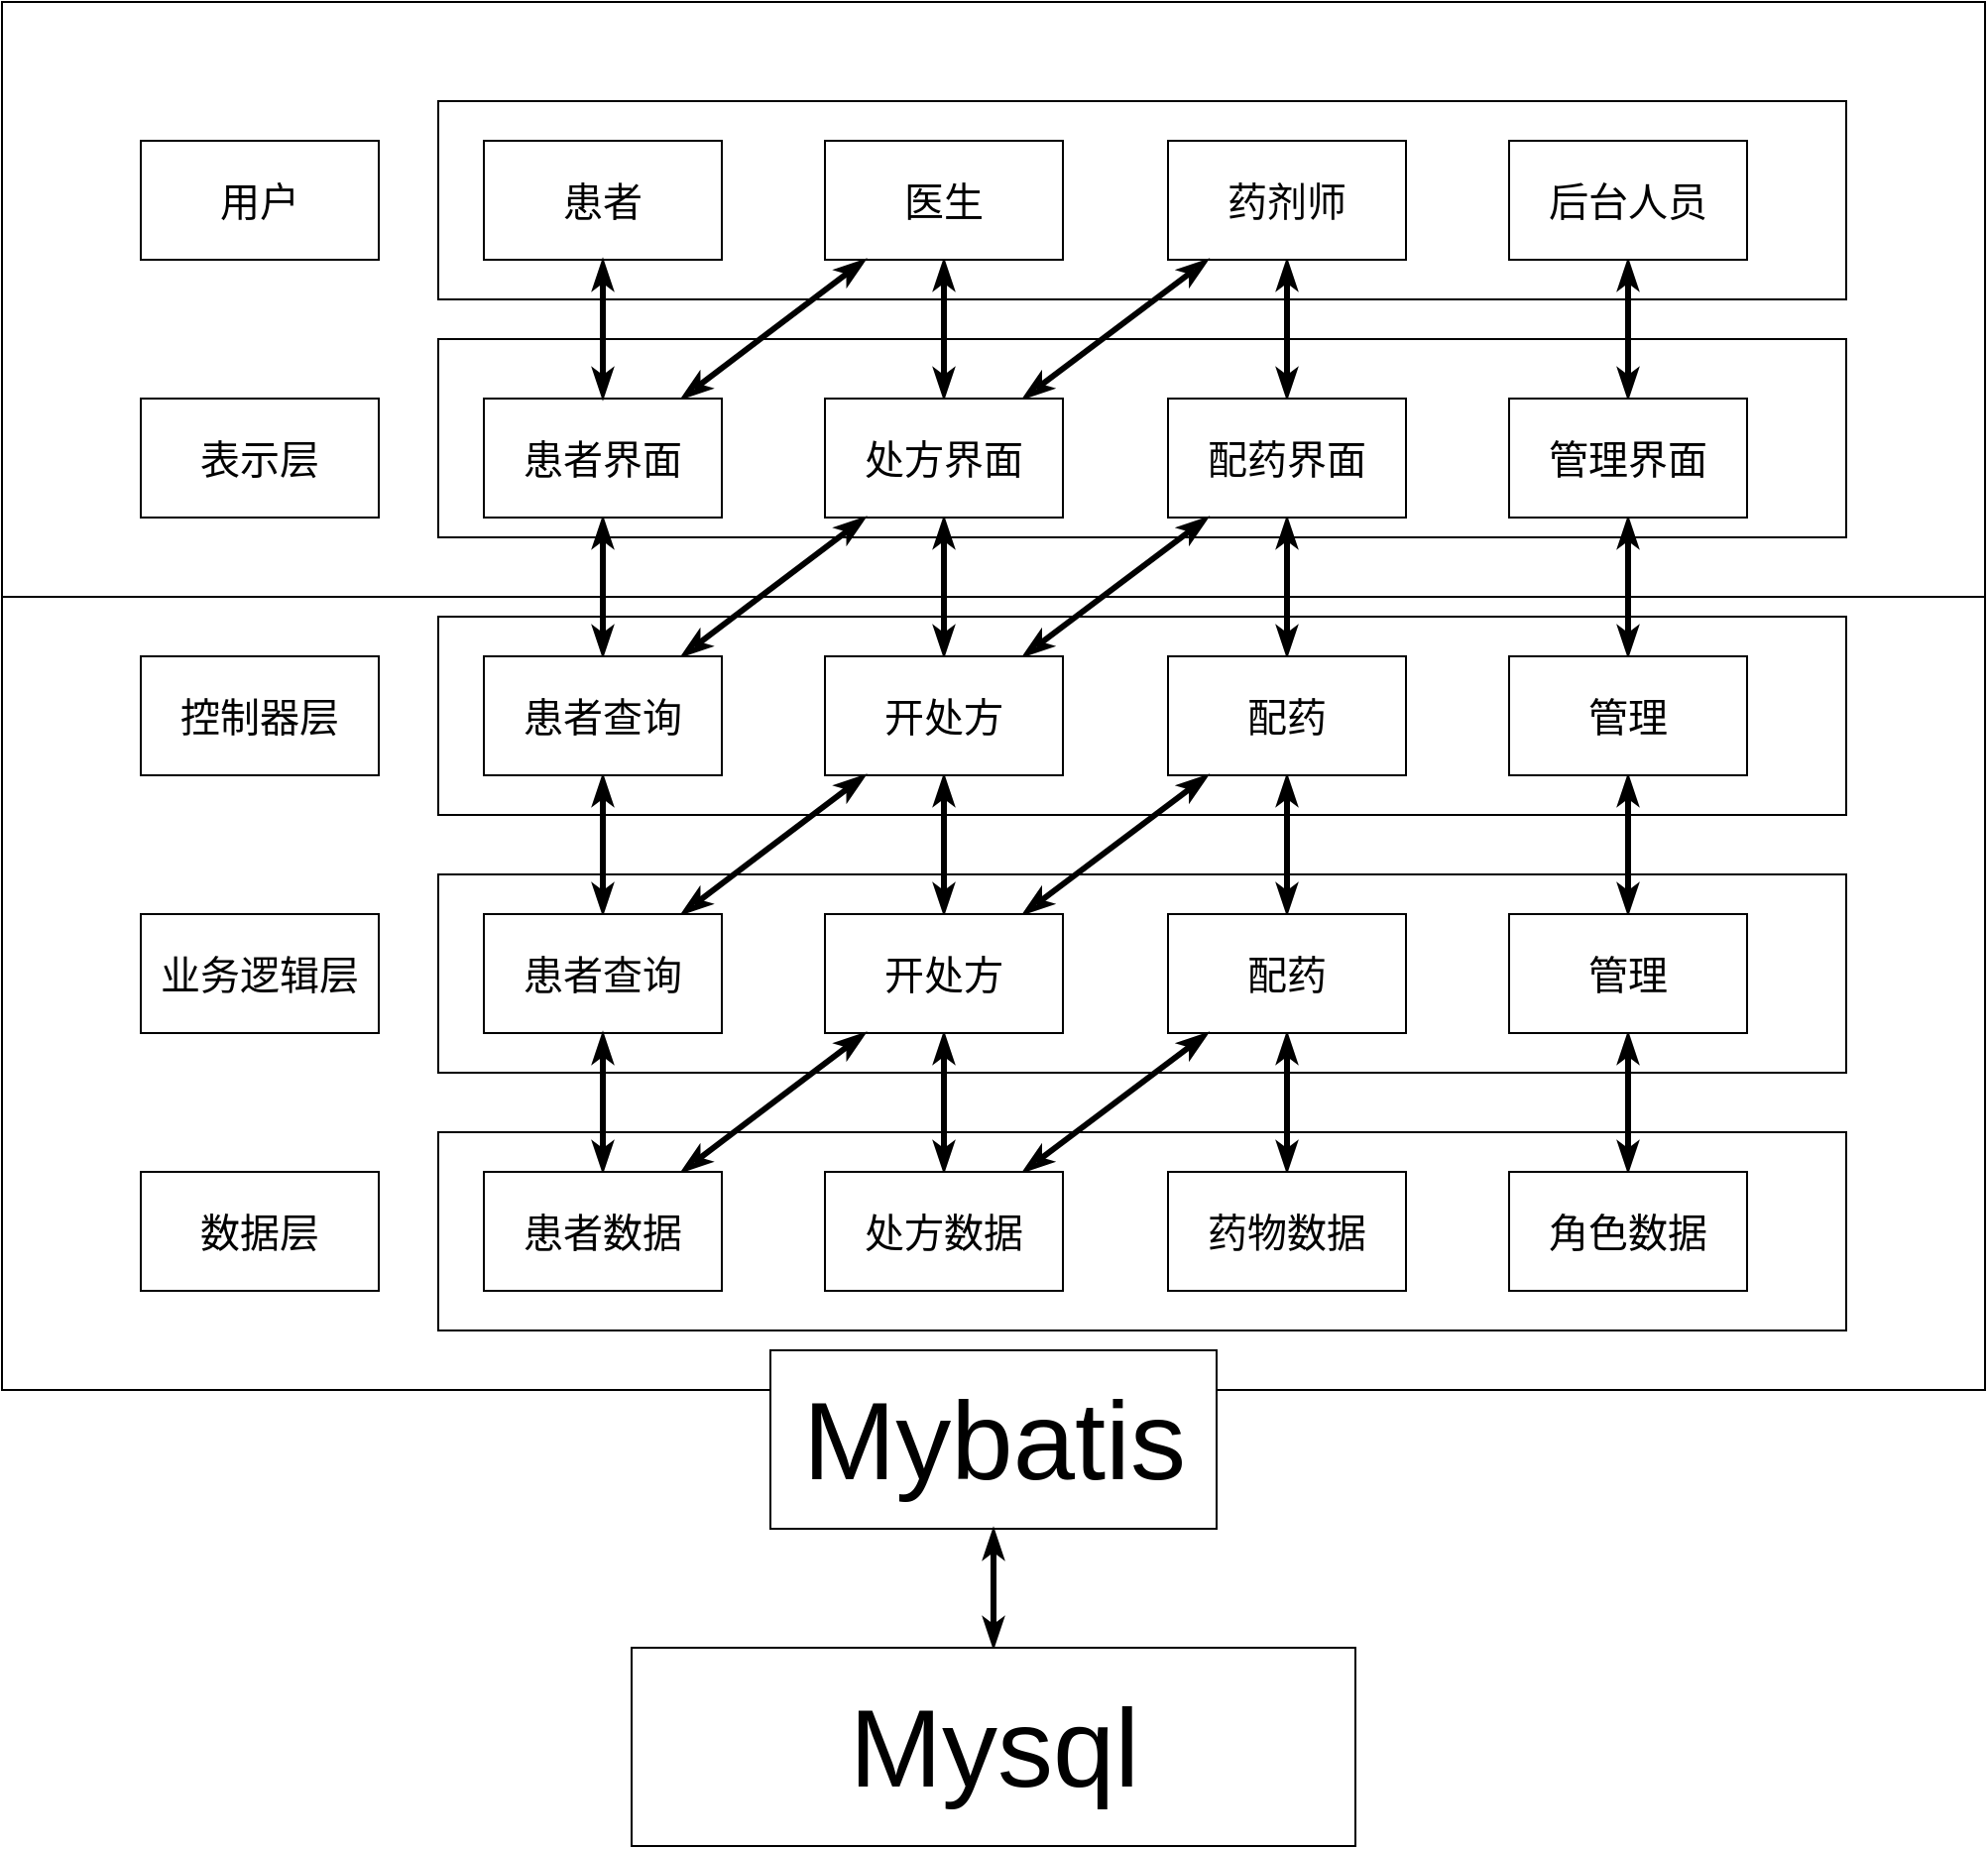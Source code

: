 <mxfile version="17.5.0" type="github">
  <diagram id="cBzeF5r7LjMb-VeZwdd6" name="第 1 页">
    <mxGraphModel dx="1980" dy="1078" grid="1" gridSize="10" guides="1" tooltips="1" connect="1" arrows="1" fold="1" page="1" pageScale="1" pageWidth="827" pageHeight="1169" math="0" shadow="0">
      <root>
        <mxCell id="0" />
        <mxCell id="1" parent="0" />
        <mxCell id="qnmHmgNk629mdP60JGwh-49" value="" style="group" parent="1" vertex="1" connectable="0">
          <mxGeometry x="20" y="90" width="1000" height="770" as="geometry" />
        </mxCell>
        <mxCell id="qnmHmgNk629mdP60JGwh-41" value="" style="rounded=0;whiteSpace=wrap;html=1;fontSize=20;" parent="qnmHmgNk629mdP60JGwh-49" vertex="1">
          <mxGeometry y="300" width="1000" height="400" as="geometry" />
        </mxCell>
        <mxCell id="qnmHmgNk629mdP60JGwh-40" value="" style="rounded=0;whiteSpace=wrap;html=1;fontSize=20;" parent="qnmHmgNk629mdP60JGwh-49" vertex="1">
          <mxGeometry width="1000" height="300" as="geometry" />
        </mxCell>
        <mxCell id="qnmHmgNk629mdP60JGwh-42" value="" style="rounded=0;whiteSpace=wrap;html=1;fontSize=20;" parent="qnmHmgNk629mdP60JGwh-49" vertex="1">
          <mxGeometry x="220" y="50" width="710" height="100" as="geometry" />
        </mxCell>
        <mxCell id="qnmHmgNk629mdP60JGwh-43" value="" style="rounded=0;whiteSpace=wrap;html=1;fontSize=20;" parent="qnmHmgNk629mdP60JGwh-49" vertex="1">
          <mxGeometry x="220" y="170" width="710" height="100" as="geometry" />
        </mxCell>
        <mxCell id="qnmHmgNk629mdP60JGwh-44" value="" style="rounded=0;whiteSpace=wrap;html=1;fontSize=20;" parent="qnmHmgNk629mdP60JGwh-49" vertex="1">
          <mxGeometry x="220" y="310" width="710" height="100" as="geometry" />
        </mxCell>
        <mxCell id="qnmHmgNk629mdP60JGwh-45" value="" style="rounded=0;whiteSpace=wrap;html=1;fontSize=20;" parent="qnmHmgNk629mdP60JGwh-49" vertex="1">
          <mxGeometry x="220" y="440" width="710" height="100" as="geometry" />
        </mxCell>
        <mxCell id="qnmHmgNk629mdP60JGwh-46" value="" style="rounded=0;whiteSpace=wrap;html=1;fontSize=20;" parent="qnmHmgNk629mdP60JGwh-49" vertex="1">
          <mxGeometry x="220" y="570" width="710" height="100" as="geometry" />
        </mxCell>
        <mxCell id="qnmHmgNk629mdP60JGwh-4" value="&lt;font style=&quot;font-size: 20px&quot;&gt;用户&lt;/font&gt;" style="rounded=0;whiteSpace=wrap;html=1;flipH=1;" parent="qnmHmgNk629mdP60JGwh-49" vertex="1">
          <mxGeometry x="70" y="70" width="120" height="60" as="geometry" />
        </mxCell>
        <mxCell id="qnmHmgNk629mdP60JGwh-5" value="&lt;span style=&quot;font-size: 20px&quot;&gt;患者&lt;/span&gt;" style="rounded=0;whiteSpace=wrap;html=1;flipH=1;" parent="qnmHmgNk629mdP60JGwh-49" vertex="1">
          <mxGeometry x="243" y="70" width="120" height="60" as="geometry" />
        </mxCell>
        <mxCell id="qnmHmgNk629mdP60JGwh-50" value="" style="edgeStyle=orthogonalEdgeStyle;rounded=0;orthogonalLoop=1;jettySize=auto;html=1;fontSize=20;startArrow=classicThin;startFill=0;endArrow=classicThin;endFill=0;strokeWidth=3;" parent="qnmHmgNk629mdP60JGwh-49" source="qnmHmgNk629mdP60JGwh-6" target="qnmHmgNk629mdP60JGwh-15" edge="1">
          <mxGeometry relative="1" as="geometry" />
        </mxCell>
        <mxCell id="qnmHmgNk629mdP60JGwh-6" value="&lt;span style=&quot;font-size: 20px&quot;&gt;医生&lt;/span&gt;" style="rounded=0;whiteSpace=wrap;html=1;flipH=1;" parent="qnmHmgNk629mdP60JGwh-49" vertex="1">
          <mxGeometry x="415" y="70" width="120" height="60" as="geometry" />
        </mxCell>
        <mxCell id="qnmHmgNk629mdP60JGwh-51" value="" style="edgeStyle=orthogonalEdgeStyle;rounded=0;orthogonalLoop=1;jettySize=auto;html=1;fontSize=20;startArrow=classicThin;startFill=0;endArrow=classicThin;endFill=0;strokeWidth=3;" parent="qnmHmgNk629mdP60JGwh-49" source="qnmHmgNk629mdP60JGwh-7" target="qnmHmgNk629mdP60JGwh-14" edge="1">
          <mxGeometry relative="1" as="geometry" />
        </mxCell>
        <mxCell id="qnmHmgNk629mdP60JGwh-7" value="&lt;span style=&quot;font-size: 20px&quot;&gt;药剂师&lt;/span&gt;" style="rounded=0;whiteSpace=wrap;html=1;flipH=1;" parent="qnmHmgNk629mdP60JGwh-49" vertex="1">
          <mxGeometry x="588" y="70" width="120" height="60" as="geometry" />
        </mxCell>
        <mxCell id="qnmHmgNk629mdP60JGwh-52" value="" style="edgeStyle=orthogonalEdgeStyle;rounded=0;orthogonalLoop=1;jettySize=auto;html=1;fontSize=20;startArrow=classicThin;startFill=0;endArrow=classicThin;endFill=0;strokeWidth=3;" parent="qnmHmgNk629mdP60JGwh-49" source="qnmHmgNk629mdP60JGwh-8" target="qnmHmgNk629mdP60JGwh-10" edge="1">
          <mxGeometry relative="1" as="geometry" />
        </mxCell>
        <mxCell id="qnmHmgNk629mdP60JGwh-8" value="&lt;span style=&quot;font-size: 20px&quot;&gt;后台人员&lt;/span&gt;" style="rounded=0;whiteSpace=wrap;html=1;flipH=1;" parent="qnmHmgNk629mdP60JGwh-49" vertex="1">
          <mxGeometry x="760" y="70" width="120" height="60" as="geometry" />
        </mxCell>
        <mxCell id="qnmHmgNk629mdP60JGwh-9" value="&lt;font style=&quot;font-size: 20px&quot;&gt;表示层&lt;br&gt;&lt;/font&gt;" style="rounded=0;whiteSpace=wrap;html=1;flipH=1;" parent="qnmHmgNk629mdP60JGwh-49" vertex="1">
          <mxGeometry x="70" y="200" width="120" height="60" as="geometry" />
        </mxCell>
        <mxCell id="qnmHmgNk629mdP60JGwh-56" value="" style="edgeStyle=orthogonalEdgeStyle;rounded=0;orthogonalLoop=1;jettySize=auto;html=1;fontSize=20;startArrow=classicThin;startFill=0;endArrow=classicThin;endFill=0;strokeWidth=3;" parent="qnmHmgNk629mdP60JGwh-49" source="qnmHmgNk629mdP60JGwh-10" target="qnmHmgNk629mdP60JGwh-22" edge="1">
          <mxGeometry relative="1" as="geometry" />
        </mxCell>
        <mxCell id="qnmHmgNk629mdP60JGwh-10" value="&lt;font style=&quot;font-size: 20px&quot;&gt;管理界面&lt;/font&gt;" style="rounded=0;whiteSpace=wrap;html=1;flipH=1;" parent="qnmHmgNk629mdP60JGwh-49" vertex="1">
          <mxGeometry x="760" y="200" width="120" height="60" as="geometry" />
        </mxCell>
        <mxCell id="qnmHmgNk629mdP60JGwh-53" value="" style="edgeStyle=orthogonalEdgeStyle;rounded=0;orthogonalLoop=1;jettySize=auto;html=1;fontSize=20;startArrow=classicThin;startFill=0;endArrow=classicThin;endFill=0;strokeWidth=3;" parent="qnmHmgNk629mdP60JGwh-49" source="qnmHmgNk629mdP60JGwh-12" target="qnmHmgNk629mdP60JGwh-19" edge="1">
          <mxGeometry relative="1" as="geometry" />
        </mxCell>
        <mxCell id="qnmHmgNk629mdP60JGwh-67" style="edgeStyle=none;rounded=0;orthogonalLoop=1;jettySize=auto;html=1;fontSize=20;startArrow=classicThin;startFill=0;endArrow=classicThin;endFill=0;strokeWidth=3;" parent="qnmHmgNk629mdP60JGwh-49" source="qnmHmgNk629mdP60JGwh-12" target="qnmHmgNk629mdP60JGwh-6" edge="1">
          <mxGeometry relative="1" as="geometry" />
        </mxCell>
        <mxCell id="qnmHmgNk629mdP60JGwh-12" value="&lt;font style=&quot;font-size: 20px&quot;&gt;患者界面&lt;br&gt;&lt;/font&gt;" style="rounded=0;whiteSpace=wrap;html=1;flipH=1;" parent="qnmHmgNk629mdP60JGwh-49" vertex="1">
          <mxGeometry x="243" y="200" width="120" height="60" as="geometry" />
        </mxCell>
        <mxCell id="qnmHmgNk629mdP60JGwh-48" style="edgeStyle=orthogonalEdgeStyle;rounded=0;orthogonalLoop=1;jettySize=auto;html=1;entryX=0.5;entryY=0;entryDx=0;entryDy=0;fontSize=20;endArrow=classicThin;endFill=0;strokeWidth=3;startArrow=classicThin;startFill=0;" parent="qnmHmgNk629mdP60JGwh-49" source="qnmHmgNk629mdP60JGwh-5" target="qnmHmgNk629mdP60JGwh-12" edge="1">
          <mxGeometry relative="1" as="geometry" />
        </mxCell>
        <mxCell id="qnmHmgNk629mdP60JGwh-55" value="" style="edgeStyle=orthogonalEdgeStyle;rounded=0;orthogonalLoop=1;jettySize=auto;html=1;fontSize=20;startArrow=classicThin;startFill=0;endArrow=classicThin;endFill=0;strokeWidth=3;" parent="qnmHmgNk629mdP60JGwh-49" source="qnmHmgNk629mdP60JGwh-14" target="qnmHmgNk629mdP60JGwh-21" edge="1">
          <mxGeometry relative="1" as="geometry" />
        </mxCell>
        <mxCell id="qnmHmgNk629mdP60JGwh-14" value="&lt;font style=&quot;font-size: 20px&quot;&gt;配药界面&lt;br&gt;&lt;/font&gt;" style="rounded=0;whiteSpace=wrap;html=1;flipH=1;" parent="qnmHmgNk629mdP60JGwh-49" vertex="1">
          <mxGeometry x="588" y="200" width="120" height="60" as="geometry" />
        </mxCell>
        <mxCell id="qnmHmgNk629mdP60JGwh-54" value="" style="edgeStyle=orthogonalEdgeStyle;rounded=0;orthogonalLoop=1;jettySize=auto;html=1;fontSize=20;startArrow=classicThin;startFill=0;endArrow=classicThin;endFill=0;strokeWidth=3;" parent="qnmHmgNk629mdP60JGwh-49" source="qnmHmgNk629mdP60JGwh-15" target="qnmHmgNk629mdP60JGwh-20" edge="1">
          <mxGeometry relative="1" as="geometry" />
        </mxCell>
        <mxCell id="qnmHmgNk629mdP60JGwh-68" style="edgeStyle=none;rounded=0;orthogonalLoop=1;jettySize=auto;html=1;fontSize=20;startArrow=classicThin;startFill=0;endArrow=classicThin;endFill=0;strokeWidth=3;" parent="qnmHmgNk629mdP60JGwh-49" source="qnmHmgNk629mdP60JGwh-15" target="qnmHmgNk629mdP60JGwh-7" edge="1">
          <mxGeometry relative="1" as="geometry" />
        </mxCell>
        <mxCell id="qnmHmgNk629mdP60JGwh-15" value="&lt;font style=&quot;font-size: 20px&quot;&gt;处方界面&lt;br&gt;&lt;/font&gt;" style="rounded=0;whiteSpace=wrap;html=1;flipH=1;" parent="qnmHmgNk629mdP60JGwh-49" vertex="1">
          <mxGeometry x="415" y="200" width="120" height="60" as="geometry" />
        </mxCell>
        <mxCell id="qnmHmgNk629mdP60JGwh-16" value="&lt;font style=&quot;font-size: 20px&quot;&gt;控制器层&lt;br&gt;&lt;/font&gt;" style="rounded=0;whiteSpace=wrap;html=1;flipH=1;" parent="qnmHmgNk629mdP60JGwh-49" vertex="1">
          <mxGeometry x="70" y="330" width="120" height="60" as="geometry" />
        </mxCell>
        <mxCell id="qnmHmgNk629mdP60JGwh-57" value="" style="edgeStyle=orthogonalEdgeStyle;rounded=0;orthogonalLoop=1;jettySize=auto;html=1;fontSize=20;startArrow=classicThin;startFill=0;endArrow=classicThin;endFill=0;strokeWidth=3;" parent="qnmHmgNk629mdP60JGwh-49" source="qnmHmgNk629mdP60JGwh-19" target="qnmHmgNk629mdP60JGwh-24" edge="1">
          <mxGeometry relative="1" as="geometry" />
        </mxCell>
        <mxCell id="qnmHmgNk629mdP60JGwh-70" style="edgeStyle=none;rounded=0;orthogonalLoop=1;jettySize=auto;html=1;fontSize=20;startArrow=classicThin;startFill=0;endArrow=classicThin;endFill=0;strokeWidth=3;" parent="qnmHmgNk629mdP60JGwh-49" source="qnmHmgNk629mdP60JGwh-19" target="qnmHmgNk629mdP60JGwh-15" edge="1">
          <mxGeometry relative="1" as="geometry" />
        </mxCell>
        <mxCell id="qnmHmgNk629mdP60JGwh-19" value="&lt;font style=&quot;font-size: 20px&quot;&gt;患者查询&lt;br&gt;&lt;/font&gt;" style="rounded=0;whiteSpace=wrap;html=1;flipH=1;" parent="qnmHmgNk629mdP60JGwh-49" vertex="1">
          <mxGeometry x="243" y="330" width="120" height="60" as="geometry" />
        </mxCell>
        <mxCell id="qnmHmgNk629mdP60JGwh-58" value="" style="edgeStyle=orthogonalEdgeStyle;rounded=0;orthogonalLoop=1;jettySize=auto;html=1;fontSize=20;startArrow=classicThin;startFill=0;endArrow=classicThin;endFill=0;strokeWidth=3;" parent="qnmHmgNk629mdP60JGwh-49" source="qnmHmgNk629mdP60JGwh-20" target="qnmHmgNk629mdP60JGwh-25" edge="1">
          <mxGeometry relative="1" as="geometry" />
        </mxCell>
        <mxCell id="qnmHmgNk629mdP60JGwh-69" style="edgeStyle=none;rounded=0;orthogonalLoop=1;jettySize=auto;html=1;fontSize=20;startArrow=classicThin;startFill=0;endArrow=classicThin;endFill=0;strokeWidth=3;" parent="qnmHmgNk629mdP60JGwh-49" source="qnmHmgNk629mdP60JGwh-20" target="qnmHmgNk629mdP60JGwh-14" edge="1">
          <mxGeometry relative="1" as="geometry" />
        </mxCell>
        <mxCell id="qnmHmgNk629mdP60JGwh-20" value="&lt;font style=&quot;font-size: 20px&quot;&gt;开处方&lt;br&gt;&lt;/font&gt;" style="rounded=0;whiteSpace=wrap;html=1;flipH=1;" parent="qnmHmgNk629mdP60JGwh-49" vertex="1">
          <mxGeometry x="415" y="330" width="120" height="60" as="geometry" />
        </mxCell>
        <mxCell id="qnmHmgNk629mdP60JGwh-59" value="" style="edgeStyle=orthogonalEdgeStyle;rounded=0;orthogonalLoop=1;jettySize=auto;html=1;fontSize=20;startArrow=classicThin;startFill=0;endArrow=classicThin;endFill=0;strokeWidth=3;" parent="qnmHmgNk629mdP60JGwh-49" source="qnmHmgNk629mdP60JGwh-21" target="qnmHmgNk629mdP60JGwh-26" edge="1">
          <mxGeometry relative="1" as="geometry" />
        </mxCell>
        <mxCell id="qnmHmgNk629mdP60JGwh-21" value="&lt;font style=&quot;font-size: 20px&quot;&gt;配药&lt;br&gt;&lt;/font&gt;" style="rounded=0;whiteSpace=wrap;html=1;flipH=1;" parent="qnmHmgNk629mdP60JGwh-49" vertex="1">
          <mxGeometry x="588" y="330" width="120" height="60" as="geometry" />
        </mxCell>
        <mxCell id="qnmHmgNk629mdP60JGwh-60" value="" style="edgeStyle=orthogonalEdgeStyle;rounded=0;orthogonalLoop=1;jettySize=auto;html=1;fontSize=20;startArrow=classicThin;startFill=0;endArrow=classicThin;endFill=0;strokeWidth=3;" parent="qnmHmgNk629mdP60JGwh-49" source="qnmHmgNk629mdP60JGwh-22" target="qnmHmgNk629mdP60JGwh-27" edge="1">
          <mxGeometry relative="1" as="geometry" />
        </mxCell>
        <mxCell id="qnmHmgNk629mdP60JGwh-22" value="&lt;font style=&quot;font-size: 20px&quot;&gt;管理&lt;br&gt;&lt;/font&gt;" style="rounded=0;whiteSpace=wrap;html=1;flipH=1;" parent="qnmHmgNk629mdP60JGwh-49" vertex="1">
          <mxGeometry x="760" y="330" width="120" height="60" as="geometry" />
        </mxCell>
        <mxCell id="qnmHmgNk629mdP60JGwh-23" value="&lt;font style=&quot;font-size: 20px&quot;&gt;业务逻辑层&lt;br&gt;&lt;/font&gt;" style="rounded=0;whiteSpace=wrap;html=1;flipH=1;" parent="qnmHmgNk629mdP60JGwh-49" vertex="1">
          <mxGeometry x="70" y="460" width="120" height="60" as="geometry" />
        </mxCell>
        <mxCell id="qnmHmgNk629mdP60JGwh-71" style="edgeStyle=none;rounded=0;orthogonalLoop=1;jettySize=auto;html=1;fontSize=20;startArrow=classicThin;startFill=0;endArrow=classicThin;endFill=0;strokeWidth=3;" parent="qnmHmgNk629mdP60JGwh-49" source="qnmHmgNk629mdP60JGwh-24" target="qnmHmgNk629mdP60JGwh-20" edge="1">
          <mxGeometry relative="1" as="geometry" />
        </mxCell>
        <mxCell id="qnmHmgNk629mdP60JGwh-24" value="&lt;font style=&quot;font-size: 20px&quot;&gt;患者查询&lt;br&gt;&lt;/font&gt;" style="rounded=0;whiteSpace=wrap;html=1;flipH=1;" parent="qnmHmgNk629mdP60JGwh-49" vertex="1">
          <mxGeometry x="243" y="460" width="120" height="60" as="geometry" />
        </mxCell>
        <mxCell id="qnmHmgNk629mdP60JGwh-62" value="" style="edgeStyle=orthogonalEdgeStyle;rounded=0;orthogonalLoop=1;jettySize=auto;html=1;fontSize=20;startArrow=classicThin;startFill=0;endArrow=classicThin;endFill=0;strokeWidth=3;" parent="qnmHmgNk629mdP60JGwh-49" source="qnmHmgNk629mdP60JGwh-25" target="qnmHmgNk629mdP60JGwh-32" edge="1">
          <mxGeometry relative="1" as="geometry" />
        </mxCell>
        <mxCell id="qnmHmgNk629mdP60JGwh-73" style="edgeStyle=none;rounded=0;orthogonalLoop=1;jettySize=auto;html=1;fontSize=20;startArrow=classicThin;startFill=0;endArrow=classicThin;endFill=0;strokeWidth=3;" parent="qnmHmgNk629mdP60JGwh-49" source="qnmHmgNk629mdP60JGwh-25" target="qnmHmgNk629mdP60JGwh-21" edge="1">
          <mxGeometry relative="1" as="geometry" />
        </mxCell>
        <mxCell id="qnmHmgNk629mdP60JGwh-25" value="&lt;font style=&quot;font-size: 20px&quot;&gt;开处方&lt;br&gt;&lt;/font&gt;" style="rounded=0;whiteSpace=wrap;html=1;flipH=1;" parent="qnmHmgNk629mdP60JGwh-49" vertex="1">
          <mxGeometry x="415" y="460" width="120" height="60" as="geometry" />
        </mxCell>
        <mxCell id="qnmHmgNk629mdP60JGwh-63" value="" style="edgeStyle=orthogonalEdgeStyle;rounded=0;orthogonalLoop=1;jettySize=auto;html=1;fontSize=20;startArrow=classicThin;startFill=0;endArrow=classicThin;endFill=0;strokeWidth=3;" parent="qnmHmgNk629mdP60JGwh-49" source="qnmHmgNk629mdP60JGwh-26" target="qnmHmgNk629mdP60JGwh-33" edge="1">
          <mxGeometry relative="1" as="geometry" />
        </mxCell>
        <mxCell id="qnmHmgNk629mdP60JGwh-26" value="&lt;font style=&quot;font-size: 20px&quot;&gt;配药&lt;br&gt;&lt;/font&gt;" style="rounded=0;whiteSpace=wrap;html=1;flipH=1;" parent="qnmHmgNk629mdP60JGwh-49" vertex="1">
          <mxGeometry x="588" y="460" width="120" height="60" as="geometry" />
        </mxCell>
        <mxCell id="qnmHmgNk629mdP60JGwh-64" value="" style="edgeStyle=orthogonalEdgeStyle;rounded=0;orthogonalLoop=1;jettySize=auto;html=1;fontSize=20;startArrow=classicThin;startFill=0;endArrow=classicThin;endFill=0;strokeWidth=3;" parent="qnmHmgNk629mdP60JGwh-49" source="qnmHmgNk629mdP60JGwh-27" target="qnmHmgNk629mdP60JGwh-34" edge="1">
          <mxGeometry relative="1" as="geometry" />
        </mxCell>
        <mxCell id="qnmHmgNk629mdP60JGwh-27" value="&lt;font style=&quot;font-size: 20px&quot;&gt;管理&lt;br&gt;&lt;/font&gt;" style="rounded=0;whiteSpace=wrap;html=1;flipH=1;" parent="qnmHmgNk629mdP60JGwh-49" vertex="1">
          <mxGeometry x="760" y="460" width="120" height="60" as="geometry" />
        </mxCell>
        <mxCell id="qnmHmgNk629mdP60JGwh-30" value="&lt;font style=&quot;font-size: 20px&quot;&gt;数据层&lt;br&gt;&lt;/font&gt;" style="rounded=0;whiteSpace=wrap;html=1;" parent="qnmHmgNk629mdP60JGwh-49" vertex="1">
          <mxGeometry x="70" y="590" width="120" height="60" as="geometry" />
        </mxCell>
        <mxCell id="qnmHmgNk629mdP60JGwh-61" value="" style="edgeStyle=orthogonalEdgeStyle;rounded=0;orthogonalLoop=1;jettySize=auto;html=1;fontSize=20;startArrow=classicThin;startFill=0;endArrow=classicThin;endFill=0;strokeWidth=3;" parent="qnmHmgNk629mdP60JGwh-49" source="qnmHmgNk629mdP60JGwh-31" target="qnmHmgNk629mdP60JGwh-24" edge="1">
          <mxGeometry relative="1" as="geometry" />
        </mxCell>
        <mxCell id="qnmHmgNk629mdP60JGwh-74" style="edgeStyle=none;rounded=0;orthogonalLoop=1;jettySize=auto;html=1;fontSize=20;startArrow=classicThin;startFill=0;endArrow=classicThin;endFill=0;strokeWidth=3;" parent="qnmHmgNk629mdP60JGwh-49" source="qnmHmgNk629mdP60JGwh-31" target="qnmHmgNk629mdP60JGwh-25" edge="1">
          <mxGeometry relative="1" as="geometry" />
        </mxCell>
        <mxCell id="qnmHmgNk629mdP60JGwh-31" value="&lt;font style=&quot;font-size: 20px&quot;&gt;患者数据&lt;br&gt;&lt;/font&gt;" style="rounded=0;whiteSpace=wrap;html=1;" parent="qnmHmgNk629mdP60JGwh-49" vertex="1">
          <mxGeometry x="243" y="590" width="120" height="60" as="geometry" />
        </mxCell>
        <mxCell id="qnmHmgNk629mdP60JGwh-75" style="edgeStyle=none;rounded=0;orthogonalLoop=1;jettySize=auto;html=1;fontSize=20;startArrow=classicThin;startFill=0;endArrow=classicThin;endFill=0;strokeWidth=3;" parent="qnmHmgNk629mdP60JGwh-49" source="qnmHmgNk629mdP60JGwh-32" target="qnmHmgNk629mdP60JGwh-26" edge="1">
          <mxGeometry relative="1" as="geometry" />
        </mxCell>
        <mxCell id="qnmHmgNk629mdP60JGwh-32" value="&lt;font style=&quot;font-size: 20px&quot;&gt;处方数据&lt;br&gt;&lt;/font&gt;" style="rounded=0;whiteSpace=wrap;html=1;" parent="qnmHmgNk629mdP60JGwh-49" vertex="1">
          <mxGeometry x="415" y="590" width="120" height="60" as="geometry" />
        </mxCell>
        <mxCell id="qnmHmgNk629mdP60JGwh-33" value="&lt;font style=&quot;font-size: 20px&quot;&gt;药物数据&lt;br&gt;&lt;/font&gt;" style="rounded=0;whiteSpace=wrap;html=1;" parent="qnmHmgNk629mdP60JGwh-49" vertex="1">
          <mxGeometry x="588" y="590" width="120" height="60" as="geometry" />
        </mxCell>
        <mxCell id="qnmHmgNk629mdP60JGwh-34" value="&lt;font style=&quot;font-size: 20px&quot;&gt;角色数据&lt;br&gt;&lt;/font&gt;" style="rounded=0;whiteSpace=wrap;html=1;" parent="qnmHmgNk629mdP60JGwh-49" vertex="1">
          <mxGeometry x="760" y="590" width="120" height="60" as="geometry" />
        </mxCell>
        <mxCell id="qnmHmgNk629mdP60JGwh-76" value="&lt;font style=&quot;font-size: 56px&quot;&gt;Mybatis&lt;/font&gt;" style="rounded=0;whiteSpace=wrap;html=1;fontSize=20;" parent="qnmHmgNk629mdP60JGwh-49" vertex="1">
          <mxGeometry x="387.5" y="680" width="225" height="90" as="geometry" />
        </mxCell>
        <mxCell id="qnmHmgNk629mdP60JGwh-79" value="" style="edgeStyle=none;rounded=0;orthogonalLoop=1;jettySize=auto;html=1;fontSize=56;startArrow=classicThin;startFill=0;endArrow=classicThin;endFill=0;strokeWidth=3;" parent="1" source="qnmHmgNk629mdP60JGwh-76" target="qnmHmgNk629mdP60JGwh-78" edge="1">
          <mxGeometry relative="1" as="geometry" />
        </mxCell>
        <mxCell id="qnmHmgNk629mdP60JGwh-78" value="&lt;span style=&quot;font-size: 56px&quot;&gt;Mysql&lt;/span&gt;" style="rounded=0;whiteSpace=wrap;html=1;fontSize=20;" parent="1" vertex="1">
          <mxGeometry x="337.5" y="920" width="365" height="100" as="geometry" />
        </mxCell>
      </root>
    </mxGraphModel>
  </diagram>
</mxfile>
